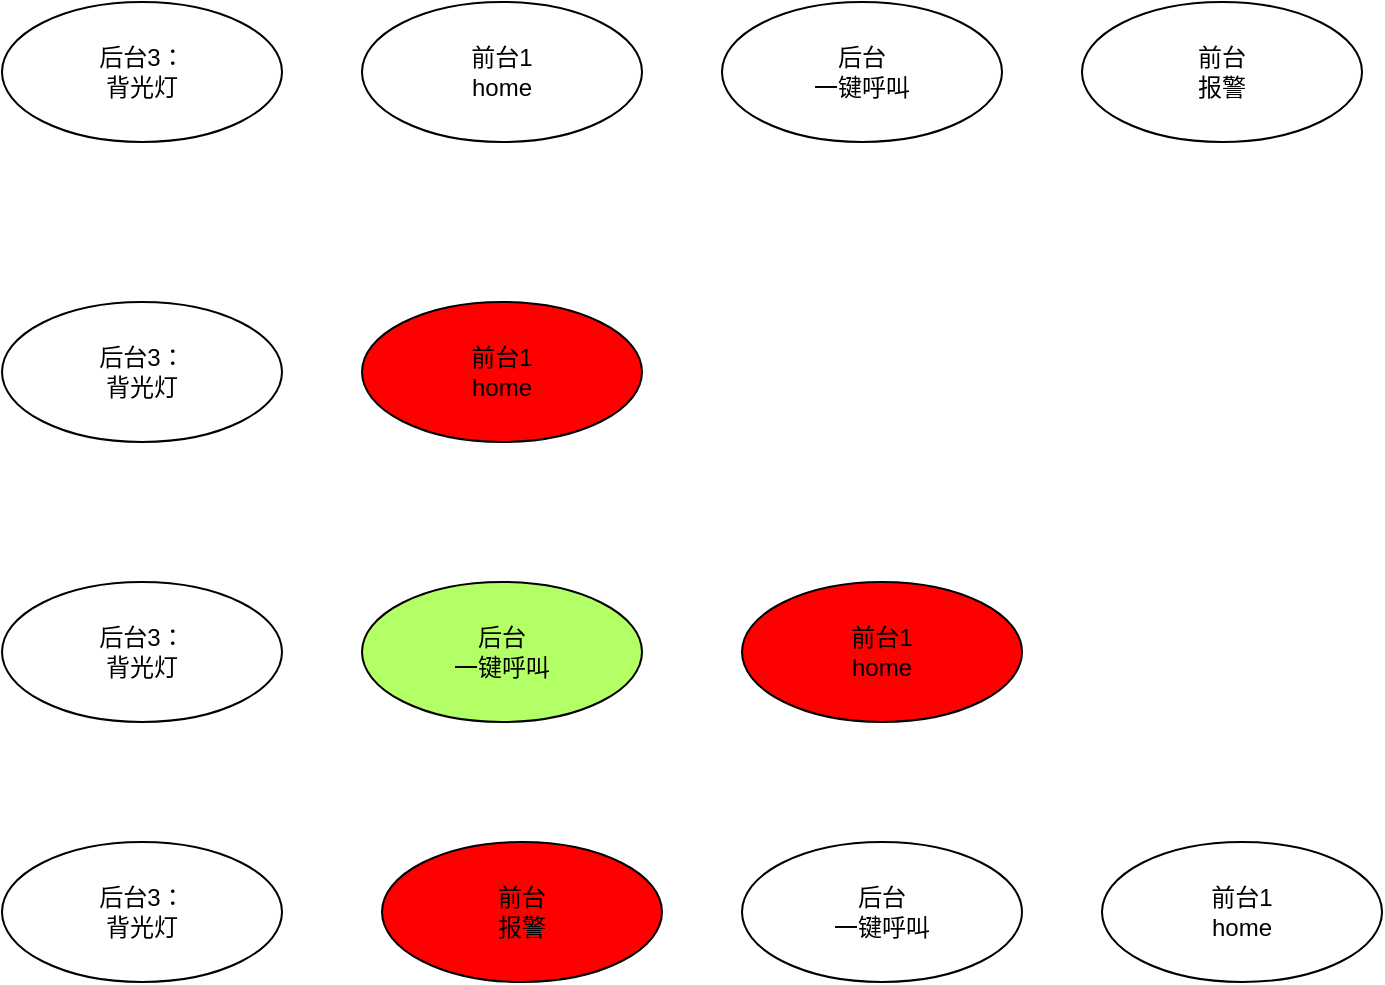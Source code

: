 <mxfile version="28.1.2">
  <diagram name="第 1 页" id="oZ9QpFtRigeAbVjY0cbb">
    <mxGraphModel dx="1042" dy="567" grid="1" gridSize="10" guides="1" tooltips="1" connect="1" arrows="1" fold="1" page="1" pageScale="1" pageWidth="1169" pageHeight="827" math="0" shadow="0">
      <root>
        <mxCell id="0" />
        <mxCell id="1" parent="0" />
        <mxCell id="hwEPEX_snPCJdD1slW9v-1" value="后台3：&lt;br&gt;背光灯" style="ellipse;whiteSpace=wrap;html=1;" vertex="1" parent="1">
          <mxGeometry x="110" y="240" width="140" height="70" as="geometry" />
        </mxCell>
        <mxCell id="hwEPEX_snPCJdD1slW9v-3" value="前台1&lt;br&gt;home" style="ellipse;whiteSpace=wrap;html=1;" vertex="1" parent="1">
          <mxGeometry x="290" y="240" width="140" height="70" as="geometry" />
        </mxCell>
        <mxCell id="hwEPEX_snPCJdD1slW9v-4" value="后台&lt;br&gt;一键呼叫" style="ellipse;whiteSpace=wrap;html=1;" vertex="1" parent="1">
          <mxGeometry x="470" y="240" width="140" height="70" as="geometry" />
        </mxCell>
        <mxCell id="hwEPEX_snPCJdD1slW9v-5" value="前台&lt;br&gt;报警" style="ellipse;whiteSpace=wrap;html=1;" vertex="1" parent="1">
          <mxGeometry x="650" y="240" width="140" height="70" as="geometry" />
        </mxCell>
        <mxCell id="hwEPEX_snPCJdD1slW9v-6" value="后台3：&lt;br&gt;背光灯" style="ellipse;whiteSpace=wrap;html=1;" vertex="1" parent="1">
          <mxGeometry x="110" y="390" width="140" height="70" as="geometry" />
        </mxCell>
        <mxCell id="hwEPEX_snPCJdD1slW9v-7" value="前台1&lt;br&gt;home" style="ellipse;whiteSpace=wrap;html=1;fillColor=#FF0000;" vertex="1" parent="1">
          <mxGeometry x="290" y="390" width="140" height="70" as="geometry" />
        </mxCell>
        <mxCell id="hwEPEX_snPCJdD1slW9v-9" value="后台3：&lt;br&gt;背光灯" style="ellipse;whiteSpace=wrap;html=1;" vertex="1" parent="1">
          <mxGeometry x="110" y="530" width="140" height="70" as="geometry" />
        </mxCell>
        <mxCell id="hwEPEX_snPCJdD1slW9v-10" value="前台1&lt;br&gt;home" style="ellipse;whiteSpace=wrap;html=1;fillColor=#FF0000;" vertex="1" parent="1">
          <mxGeometry x="480" y="530" width="140" height="70" as="geometry" />
        </mxCell>
        <mxCell id="hwEPEX_snPCJdD1slW9v-11" value="后台&lt;br&gt;一键呼叫" style="ellipse;whiteSpace=wrap;html=1;fillColor=#B3FF66;" vertex="1" parent="1">
          <mxGeometry x="290" y="530" width="140" height="70" as="geometry" />
        </mxCell>
        <mxCell id="hwEPEX_snPCJdD1slW9v-12" value="后台3：&lt;br&gt;背光灯" style="ellipse;whiteSpace=wrap;html=1;" vertex="1" parent="1">
          <mxGeometry x="110" y="660" width="140" height="70" as="geometry" />
        </mxCell>
        <mxCell id="hwEPEX_snPCJdD1slW9v-13" value="前台1&lt;br&gt;home" style="ellipse;whiteSpace=wrap;html=1;" vertex="1" parent="1">
          <mxGeometry x="660" y="660" width="140" height="70" as="geometry" />
        </mxCell>
        <mxCell id="hwEPEX_snPCJdD1slW9v-14" value="后台&lt;br&gt;一键呼叫" style="ellipse;whiteSpace=wrap;html=1;fillColor=#FFFFFF;" vertex="1" parent="1">
          <mxGeometry x="480" y="660" width="140" height="70" as="geometry" />
        </mxCell>
        <mxCell id="hwEPEX_snPCJdD1slW9v-15" value="前台&lt;br&gt;报警" style="ellipse;whiteSpace=wrap;html=1;fillColor=#FF0000;" vertex="1" parent="1">
          <mxGeometry x="300" y="660" width="140" height="70" as="geometry" />
        </mxCell>
      </root>
    </mxGraphModel>
  </diagram>
</mxfile>
